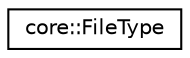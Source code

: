 digraph "Graphical Class Hierarchy"
{
 // LATEX_PDF_SIZE
  edge [fontname="Helvetica",fontsize="10",labelfontname="Helvetica",labelfontsize="10"];
  node [fontname="Helvetica",fontsize="10",shape=record];
  rankdir="LR";
  Node0 [label="core::FileType",height=0.2,width=0.4,color="black", fillcolor="white", style="filled",URL="$df/dda/structcore_1_1FileType.html",tooltip=" "];
}
